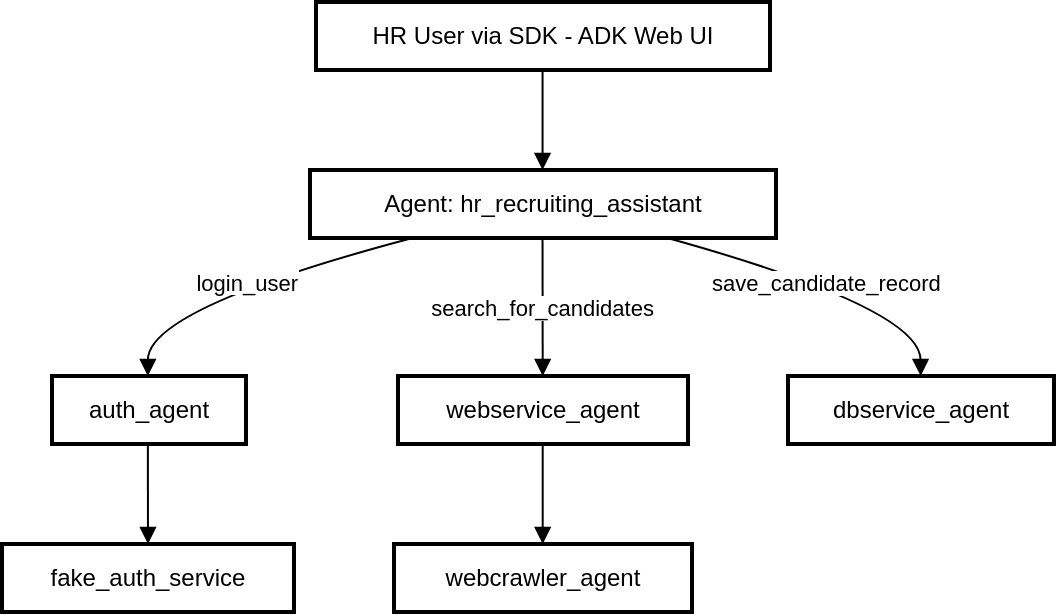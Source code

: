 <mxfile version="21.6.8" type="device">
  <diagram name="Page-1" id="Z5zFYECCKRwRebK6zxf-">
    <mxGraphModel dx="1098" dy="820" grid="1" gridSize="10" guides="1" tooltips="1" connect="1" arrows="1" fold="1" page="1" pageScale="1" pageWidth="850" pageHeight="1100" math="0" shadow="0">
      <root>
        <mxCell id="0" />
        <mxCell id="1" parent="0" />
        <mxCell id="Vz0GdBkQfiMesEhcUV-C-1" value="HR User via SDK - ADK Web UI" style="whiteSpace=wrap;strokeWidth=2;" vertex="1" parent="1">
          <mxGeometry x="177" y="20" width="227" height="34" as="geometry" />
        </mxCell>
        <mxCell id="Vz0GdBkQfiMesEhcUV-C-2" value="Agent: hr_recruiting_assistant" style="whiteSpace=wrap;strokeWidth=2;" vertex="1" parent="1">
          <mxGeometry x="174" y="104" width="233" height="34" as="geometry" />
        </mxCell>
        <mxCell id="Vz0GdBkQfiMesEhcUV-C-3" value="auth_agent" style="whiteSpace=wrap;strokeWidth=2;" vertex="1" parent="1">
          <mxGeometry x="45" y="207" width="97" height="34" as="geometry" />
        </mxCell>
        <mxCell id="Vz0GdBkQfiMesEhcUV-C-4" value="fake_auth_service" style="whiteSpace=wrap;strokeWidth=2;" vertex="1" parent="1">
          <mxGeometry x="20" y="291" width="146" height="34" as="geometry" />
        </mxCell>
        <mxCell id="Vz0GdBkQfiMesEhcUV-C-5" value="webservice_agent" style="whiteSpace=wrap;strokeWidth=2;" vertex="1" parent="1">
          <mxGeometry x="218" y="207" width="145" height="34" as="geometry" />
        </mxCell>
        <mxCell id="Vz0GdBkQfiMesEhcUV-C-6" value="webcrawler_agent" style="whiteSpace=wrap;strokeWidth=2;" vertex="1" parent="1">
          <mxGeometry x="216" y="291" width="149" height="34" as="geometry" />
        </mxCell>
        <mxCell id="Vz0GdBkQfiMesEhcUV-C-7" value="dbservice_agent" style="whiteSpace=wrap;strokeWidth=2;" vertex="1" parent="1">
          <mxGeometry x="413" y="207" width="133" height="34" as="geometry" />
        </mxCell>
        <mxCell id="Vz0GdBkQfiMesEhcUV-C-8" value="" style="curved=1;startArrow=none;endArrow=block;exitX=0.499;exitY=1;entryX=0.499;entryY=0;rounded=0;" edge="1" parent="1" source="Vz0GdBkQfiMesEhcUV-C-1" target="Vz0GdBkQfiMesEhcUV-C-2">
          <mxGeometry relative="1" as="geometry">
            <Array as="points" />
          </mxGeometry>
        </mxCell>
        <mxCell id="Vz0GdBkQfiMesEhcUV-C-9" value="login_user" style="curved=1;startArrow=none;endArrow=block;exitX=0.22;exitY=1;entryX=0.494;entryY=0;rounded=0;" edge="1" parent="1" source="Vz0GdBkQfiMesEhcUV-C-2" target="Vz0GdBkQfiMesEhcUV-C-3">
          <mxGeometry relative="1" as="geometry">
            <Array as="points">
              <mxPoint x="93" y="173" />
            </Array>
          </mxGeometry>
        </mxCell>
        <mxCell id="Vz0GdBkQfiMesEhcUV-C-10" value="" style="curved=1;startArrow=none;endArrow=block;exitX=0.494;exitY=1;entryX=0.5;entryY=0;rounded=0;" edge="1" parent="1" source="Vz0GdBkQfiMesEhcUV-C-3" target="Vz0GdBkQfiMesEhcUV-C-4">
          <mxGeometry relative="1" as="geometry">
            <Array as="points" />
          </mxGeometry>
        </mxCell>
        <mxCell id="Vz0GdBkQfiMesEhcUV-C-11" value="search_for_candidates" style="curved=1;startArrow=none;endArrow=block;exitX=0.499;exitY=1;entryX=0.499;entryY=0;rounded=0;" edge="1" parent="1" source="Vz0GdBkQfiMesEhcUV-C-2" target="Vz0GdBkQfiMesEhcUV-C-5">
          <mxGeometry relative="1" as="geometry">
            <Array as="points" />
          </mxGeometry>
        </mxCell>
        <mxCell id="Vz0GdBkQfiMesEhcUV-C-12" value="" style="curved=1;startArrow=none;endArrow=block;exitX=0.499;exitY=1;entryX=0.499;entryY=0;rounded=0;" edge="1" parent="1" source="Vz0GdBkQfiMesEhcUV-C-5" target="Vz0GdBkQfiMesEhcUV-C-6">
          <mxGeometry relative="1" as="geometry">
            <Array as="points" />
          </mxGeometry>
        </mxCell>
        <mxCell id="Vz0GdBkQfiMesEhcUV-C-13" value="save_candidate_record" style="curved=1;startArrow=none;endArrow=block;exitX=0.767;exitY=1;entryX=0.499;entryY=0;rounded=0;" edge="1" parent="1" source="Vz0GdBkQfiMesEhcUV-C-2" target="Vz0GdBkQfiMesEhcUV-C-7">
          <mxGeometry relative="1" as="geometry">
            <Array as="points">
              <mxPoint x="479" y="173" />
            </Array>
          </mxGeometry>
        </mxCell>
      </root>
    </mxGraphModel>
  </diagram>
</mxfile>
